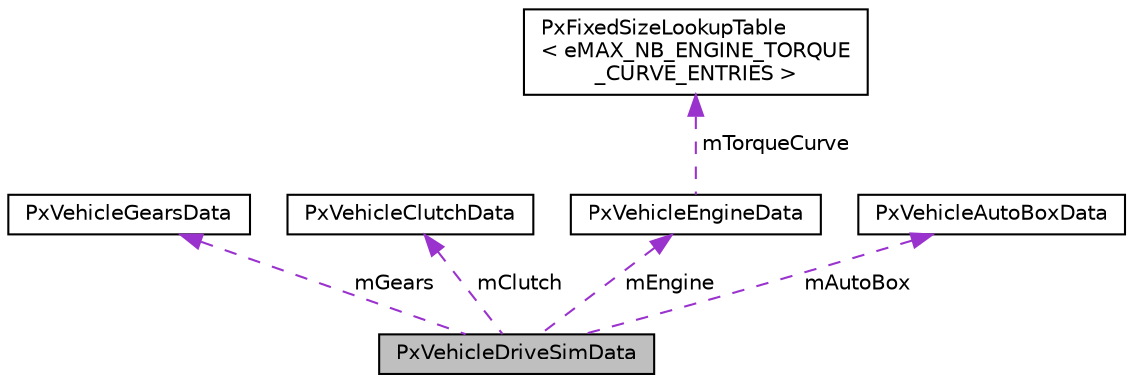 digraph "PxVehicleDriveSimData"
{
  edge [fontname="Helvetica",fontsize="10",labelfontname="Helvetica",labelfontsize="10"];
  node [fontname="Helvetica",fontsize="10",shape=record];
  Node3 [label="PxVehicleDriveSimData",height=0.2,width=0.4,color="black", fillcolor="grey75", style="filled", fontcolor="black"];
  Node4 -> Node3 [dir="back",color="darkorchid3",fontsize="10",style="dashed",label=" mGears" ,fontname="Helvetica"];
  Node4 [label="PxVehicleGearsData",height=0.2,width=0.4,color="black", fillcolor="white", style="filled",URL="$classPxVehicleGearsData.html"];
  Node5 -> Node3 [dir="back",color="darkorchid3",fontsize="10",style="dashed",label=" mClutch" ,fontname="Helvetica"];
  Node5 [label="PxVehicleClutchData",height=0.2,width=0.4,color="black", fillcolor="white", style="filled",URL="$classPxVehicleClutchData.html"];
  Node6 -> Node3 [dir="back",color="darkorchid3",fontsize="10",style="dashed",label=" mEngine" ,fontname="Helvetica"];
  Node6 [label="PxVehicleEngineData",height=0.2,width=0.4,color="black", fillcolor="white", style="filled",URL="$classPxVehicleEngineData.html"];
  Node7 -> Node6 [dir="back",color="darkorchid3",fontsize="10",style="dashed",label=" mTorqueCurve" ,fontname="Helvetica"];
  Node7 [label="PxFixedSizeLookupTable\l\< eMAX_NB_ENGINE_TORQUE\l_CURVE_ENTRIES \>",height=0.2,width=0.4,color="black", fillcolor="white", style="filled",URL="$classPxFixedSizeLookupTable.html"];
  Node8 -> Node3 [dir="back",color="darkorchid3",fontsize="10",style="dashed",label=" mAutoBox" ,fontname="Helvetica"];
  Node8 [label="PxVehicleAutoBoxData",height=0.2,width=0.4,color="black", fillcolor="white", style="filled",URL="$classPxVehicleAutoBoxData.html"];
}
